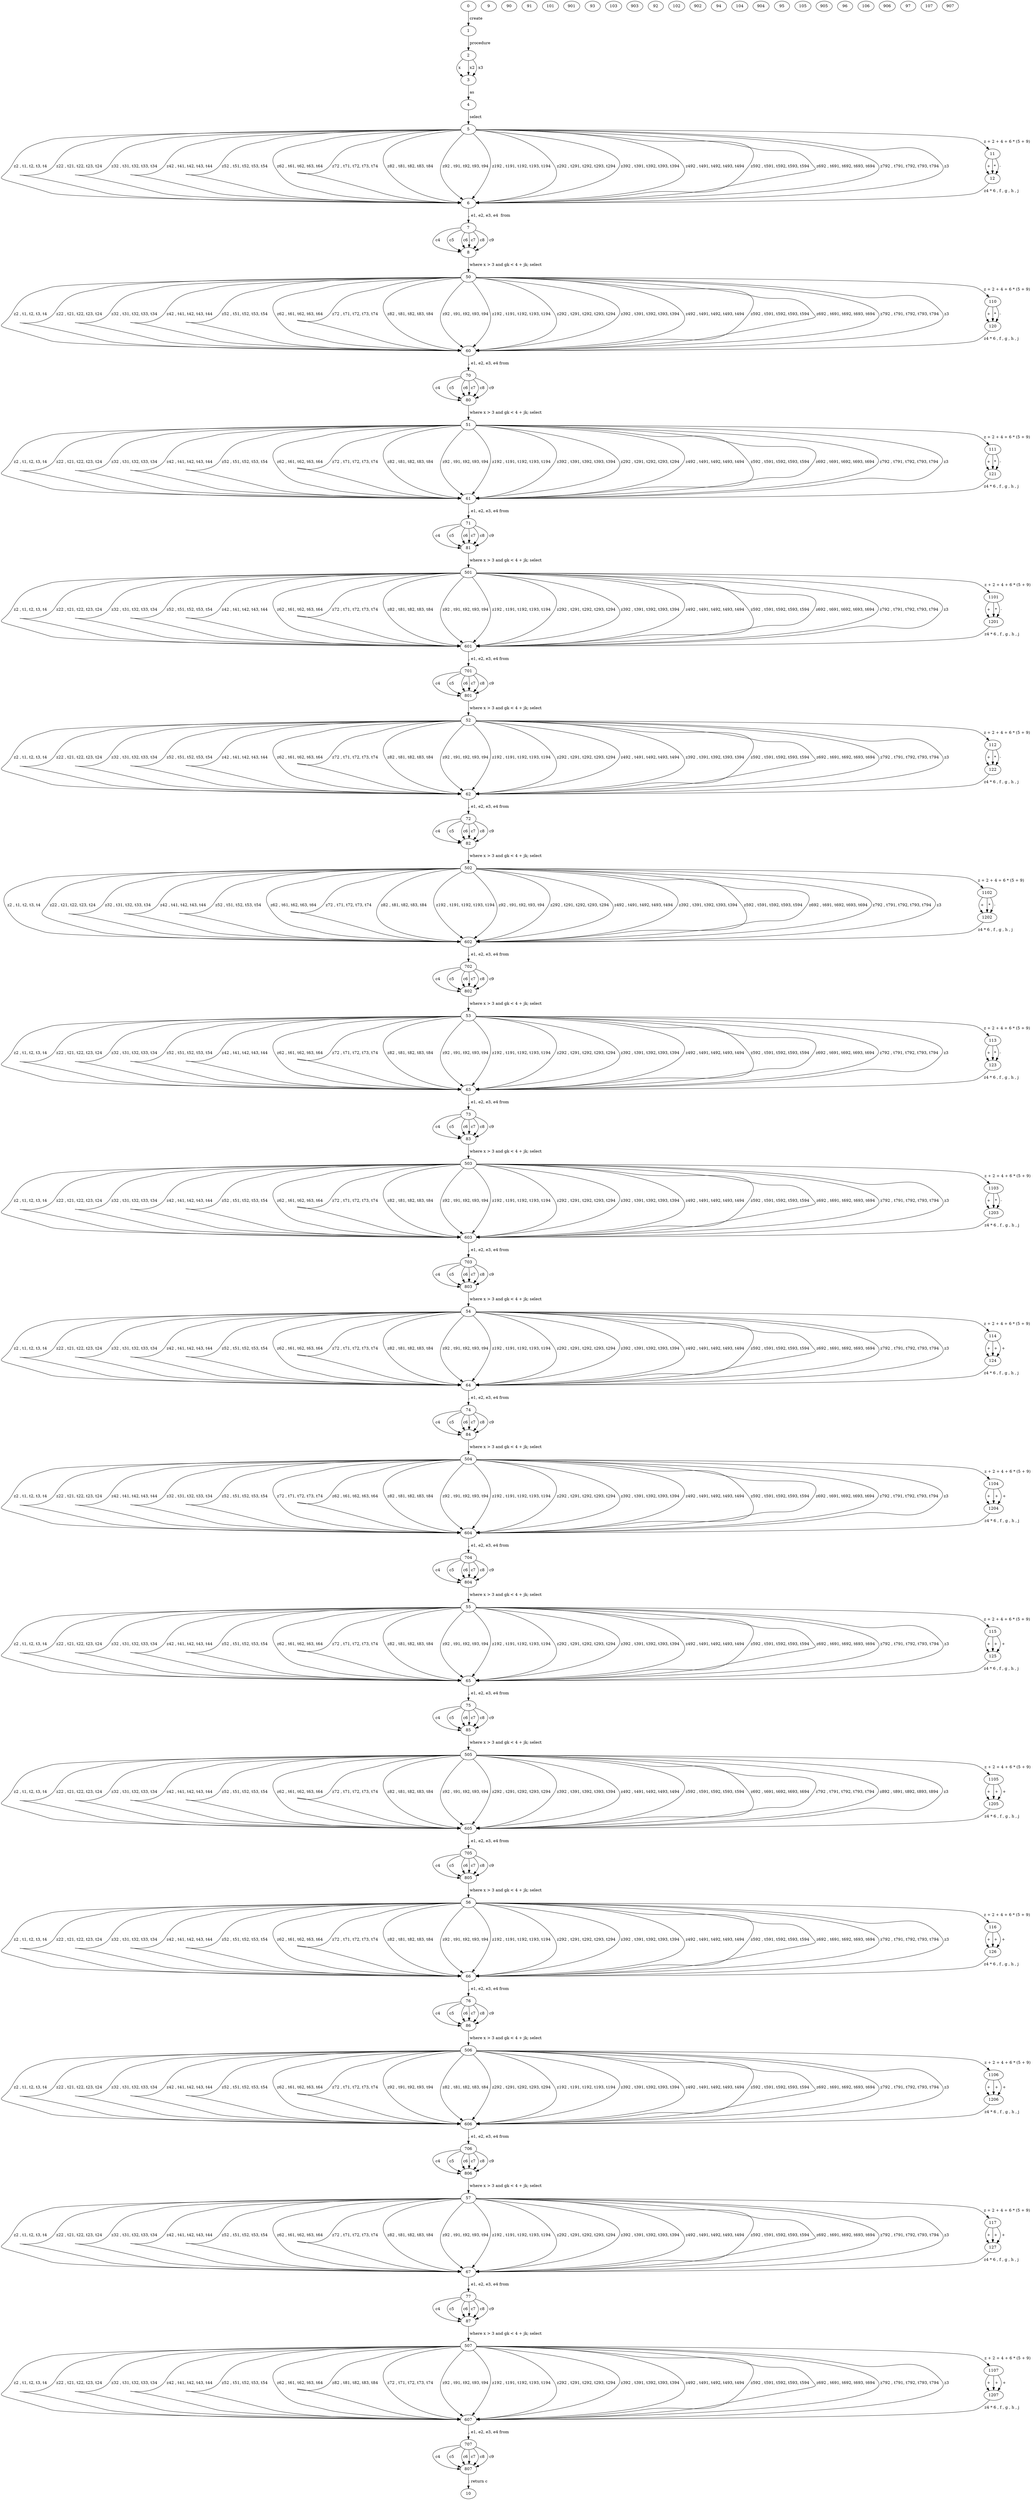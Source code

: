 digraph G
{
0;1;2;3;4;5;6;7;8;9;10;11;12;
50;60;70;80;90;110;120;
51;61;71;81;91;101;111;121;
501;601;701;801;901;1101;1201;

53;63;73;83;93;103;113;123;
503;603;703;803;903;1103;1203;

52;62;72;82;92;102;112;122;
502;602;702;802;902;1102;1202;

54;64;74;84;94;104;114;124;
504;604;704;804;904;1104;1204;

55;65;75;85;95;105;115;125;
505;605;705;805;905;1105;1205;

56;66;76;86;96;106;116;126;
506;606;706;806;906;1106;1206;

57;67;77;87;97;107;117;127;
507;607;707;807;907;1107;1207;


0->1 [label=" create "];
1->2 [label=" procedure"];
2->3 [label=" x "];
2->3 [label=" x2 "];
2->3 [label=" x3 "];
3->4 [label=" as "];

4->5 [label=" select "];
5->11 [label=" z + 2 + 4 + 6 * (5 + 9) "];
11->12 [label=" + "];11->12 [label=" * "];11->12 [label=" - "];
12->6 [label=" z4 * 6 , f , g , h , j "];
5->6 [label=" z2 , t1, t2, t3, t4 "];5->6 [label=" z22 , t21, t22, t23, t24 "];5->6 [label=" z32 , t31, t32, t33, t34 "];5->6 [label=" z42 , t41, t42, t43, t44 "];
5->6 [label=" z52 , t51, t52, t53, t54 "];5->6 [label=" z62 , t61, t62, t63, t64 "];5->6 [label=" z72 , t71, t72, t73, t74 "];5->6 [label=" z82 , t81, t82, t83, t84 "];
5->6 [label=" z92 , t91, t92, t93, t94 "];5->6 [label=" z192 , t191, t192, t193, t194 "];5->6 [label=" z292 , t291, t292, t293, t294 "];5->6 [label=" z392 , t391, t392, t393, t394 "];
5->6 [label=" z492 , t491, t492, t493, t494 "];5->6 [label=" z592 , t591, t592, t593, t594 "];5->6 [label=" z692 , t691, t692, t693, t694 "];5->6 [label=" z792 , t791, t792, t793, t794 "];
5->6 [label=" z3 "];
6->7 [label=", e1, e2, e3, e4  from "];
7->8 [label=" c4 "];
7->8 [label=" c5 "];
7->8 [label=" c6 "];
7->8 [label=" c7 "];
7->8 [label=" c8 "];
7->8 [label=" c9 "];
8->50 [label=" where x > 3 and gk < 4 + jk; select"];
50->110 [label=" z + 2 + 4 + 6 * (5 + 9) "];
110->120 [label=" + "];110->120 [label=" * "];110->120 [label=" - "];
120->60 [label=" z4 * 6 , f , g , h , j "];
50->60 [label=" z2 , t1, t2, t3, t4 "];50->60 [label=" z22 , t21, t22, t23, t24 "];50->60 [label=" z32 , t31, t32, t33, t34 "];50->60 [label=" z42 , t41, t42, t43, t44 "];
50->60 [label=" z52 , t51, t52, t53, t54 "];50->60 [label=" z62 , t61, t62, t63, t64 "];50->60 [label=" z72 , t71, t72, t73, t74 "];50->60 [label=" z82 , t81, t82, t83, t84 "];
50->60 [label=" z92 , t91, t92, t93, t94 "];50->60 [label=" z192 , t191, t192, t193, t194 "];50->60 [label=" z292 , t291, t292, t293, t294 "];50->60 [label=" z392 , t391, t392, t393, t394 "];
50->60 [label=" z492 , t491, t492, t493, t494 "];50->60 [label=" z592 , t591, t592, t593, t594 "];50->60 [label=" z692 , t691, t692, t693, t694 "];50->60 [label=" z792 , t791, t792, t793, t794 "];

50->60 [label=" z3 "];
60->70 [label=", e1, e2, e3, e4 from "];
70->80 [label=" c4 "];
70->80 [label=" c5 "];
70->80 [label=" c6 "];
70->80 [label=" c7 "];
70->80 [label=" c8 "];
70->80 [label=" c9 "];

80->51 [label=" where x > 3 and gk < 4 + jk; select"];
51->111 [label=" z + 2 + 4 + 6 * (5 + 9) "];
111->121 [label=" + "];111->121 [label=" * "];111->121 [label=" - "];
121->61 [label=" z4 * 6 , f , g , h , j "];
51->61 [label=" z2 , t1, t2, t3, t4 "];51->61 [label=" z22 , t21, t22, t23, t24 "];51->61 [label=" z32 , t31, t32, t33, t34 "];51->61 [label=" z42 , t41, t42, t43, t44 "];
51->61 [label=" z52 , t51, t52, t53, t54 "];51->61 [label=" z62 , t61, t62, t63, t64 "];51->61 [label=" z72 , t71, t72, t73, t74 "];51->61 [label=" z82 , t81, t82, t83, t84 "];
51->61 [label=" z92 , t91, t92, t93, t94 "];51->61 [label=" z192 , t191, t192, t193, t194 "];51->61 [label=" z392 , t391, t392, t393, t394 "];51->61 [label=" z292 , t291, t292, t293, t294 "];
51->61 [label=" z492 , t491, t492, t493, t494 "];51->61 [label=" z592 , t591, t592, t593, t594 "];51->61 [label=" z692 , t691, t692, t693, t694 "];51->61 [label=" z792 , t791, t792, t793, t794 "];

51->61 [label=" z3 "];
61->71 [label=", e1, e2, e3, e4 from "];
71->81 [label=" c4 "];
71->81 [label=" c5 "];
71->81 [label=" c6 "];
71->81 [label=" c7 "];
71->81 [label=" c8 "];
71->81 [label=" c9 "];
81->501 [label=" where x > 3 and gk < 4 + jk; select"];
501->1101 [label=" z + 2 + 4 + 6 * (5 + 9) "];
1101->1201 [label=" + "];1101->1201 [label=" * "];1101->1201 [label=" - "];
1201->601 [label=" z4 * 6 , f , g , h , j "];
501->601 [label=" z2 , t1, t2, t3, t4 "];501->601 [label=" z22 , t21, t22, t23, t24 "];501->601 [label=" z32 , t31, t32, t33, t34 "];501->601 [label=" z52 , t51, t52, t53, t54 "];
501->601 [label=" z42 , t41, t42, t43, t44 "];501->601 [label=" z62 , t61, t62, t63, t64 "];501->601 [label=" z72 , t71, t72, t73, t74 "];501->601 [label=" z82 , t81, t82, t83, t84 "];
501->601 [label=" z92 , t91, t92, t93, t94 "];501->601 [label=" z192 , t191, t192, t193, t194 "];501->601 [label=" z292 , t291, t292, t293, t294 "];501->601 [label=" z392 , t391, t392, t393, t394 "];
501->601 [label=" z492 , t491, t492, t493, t494 "];501->601 [label=" z592 , t591, t592, t593, t594 "];501->601 [label=" z692 , t691, t692, t693, t694 "];501->601 [label=" z792 , t791, t792, t793, t794 "];

501->601 [label=" z3 "];
601->701 [label=", e1, e2, e3, e4 from "];
701->801 [label=" c4 "];
701->801 [label=" c5 "];
701->801 [label=" c6 "];
701->801 [label=" c7 "];
701->801 [label=" c8 "];
701->801 [label=" c9 "];

801->52 [label=" where x > 3 and gk < 4 + jk; select"];
52->112 [label=" z + 2 + 4 + 6 * (5 + 9) "];
112->122 [label=" + "];112->122 [label=" * "];112->122 [label=" - "];
122->62 [label=" z4 * 6 , f , g , h , j "];
52->62 [label=" z2 , t1, t2, t3, t4 "];52->62 [label=" z22 , t21, t22, t23, t24 "];52->62 [label=" z32 , t31, t32, t33, t34 "];52->62 [label=" z52 , t51, t52, t53, t54 "];
52->62 [label=" z42 , t41, t42, t43, t44 "];52->62 [label=" z62 , t61, t62, t63, t64 "];52->62 [label=" z72 , t71, t72, t73, t74 "];52->62 [label=" z82 , t81, t82, t83, t84 "];
52->62 [label=" z92 , t91, t92, t93, t94 "];52->62 [label=" z192 , t191, t192, t193, t194 "];52->62 [label=" z292 , t291, t292, t293, t294 "];52->62 [label=" z492 , t491, t492, t493, t494 "];
52->62 [label=" z392 , t391, t392, t393, t394 "];52->62 [label=" z592 , t591, t592, t593, t594 "];52->62 [label=" z692 , t691, t692, t693, t694 "];52->62 [label=" z792 , t791, t792, t793, t794 "];

52->62 [label=" z3 "];
62->72 [label=", e1, e2, e3, e4 from "];
72->82 [label=" c4 "];
72->82 [label=" c5 "];
72->82 [label=" c6 "];
72->82 [label=" c7 "];
72->82 [label=" c8 "];
72->82 [label=" c9 "];
82->502 [label=" where x > 3 and gk < 4 + jk; select"];
502->1102 [label=" z + 2 + 4 + 6 * (5 + 9) "];
1102->1202 [label=" + "];1102->1202 [label=" * "];1102->1202 [label=" - "];
1202->602 [label=" z4 * 6 , f , g , h , j "];
502->602 [label=" z2 , t1, t2, t3, t4 "];502->602 [label=" z22 , t21, t22, t23, t24 "];502->602 [label=" z32 , t31, t32, t33, t34 "];502->602 [label=" z42 , t41, t42, t43, t44 "];
502->602 [label=" z52 , t51, t52, t53, t54 "];502->602 [label=" z62 , t61, t62, t63, t64 "];502->602 [label=" z72 , t71, t72, t73, t74 "];502->602 [label=" z82 , t81, t82, t83, t84 "];
502->602 [label=" z192 , t191, t192, t193, t194 "];502->602 [label=" z92 , t91, t92, t93, t94 "];502->602 [label=" z292 , t291, t292, t293, t294 "];502->602 [label=" z492 , t491, t492, t493, t494 "];
502->602 [label=" z392 , t391, t392, t393, t394 "];502->602 [label=" z592 , t591, t592, t593, t594 "];502->602 [label=" z692 , t691, t692, t693, t694 "];502->602 [label=" z792 , t791, t792, t793, t794 "];

502->602 [label=" z3 "];
602->702 [label=", e1, e2, e3, e4 from "];
702->802 [label=" c4 "];
702->802 [label=" c5 "];
702->802 [label=" c6 "];
702->802 [label=" c7 "];
702->802 [label=" c8 "];
702->802 [label=" c9 "];

802->53 [label=" where x > 3 and gk < 4 + jk; select"];
53->113 [label=" z + 2 + 4 + 6 * (5 + 9) "];
113->123 [label=" + "];113->123 [label=" * "];113->123 [label=" - "];
123->63 [label=" z4 * 6 , f , g , h , j "];
53->63 [label=" z2 , t1, t2, t3, t4 "];53->63 [label=" z22 , t21, t22, t23, t24 "];53->63 [label=" z32 , t31, t32, t33, t34 "];53->63 [label=" z52 , t51, t52, t53, t54 "];
53->63 [label=" z42 , t41, t42, t43, t44 "];53->63 [label=" z62 , t61, t62, t63, t64 "];53->63 [label=" z72 , t71, t72, t73, t74 "];53->63 [label=" z82 , t81, t82, t83, t84 "];
53->63 [label=" z92 , t91, t92, t93, t94 "];53->63 [label=" z192 , t191, t192, t193, t194 "];53->63 [label=" z292 , t291, t292, t293, t294 "];53->63 [label=" z392 , t391, t392, t393, t394 "];
53->63 [label=" z492 , t491, t492, t493, t494 "];53->63 [label=" z592 , t591, t592, t593, t594 "];53->63 [label=" z692 , t691, t692, t693, t694 "];53->63 [label=" z792 , t791, t792, t793, t794 "];

53->63 [label=" z3 "];
63->73 [label=", e1, e2, e3, e4 from "];
73->83 [label=" c4 "];
73->83 [label=" c5 "];
73->83 [label=" c6 "];
73->83 [label=" c7 "];
73->83 [label=" c8 "];
73->83 [label=" c9 "];
83->503 [label=" where x > 3 and gk < 4 + jk; select"];
503->1103 [label=" z + 2 + 4 + 6 * (5 + 9) "];
1103->1203 [label=" + "];1103->1203 [label=" * "];1103->1203 [label=" - "];
1203->603 [label=" z4 * 6 , f , g , h , j "];
503->603 [label=" z2 , t1, t2, t3, t4 "];503->603 [label=" z22 , t21, t22, t23, t24 "];503->603 [label=" z32 , t31, t32, t33, t34 "];503->603 [label=" z42 , t41, t42, t43, t44 "];
503->603 [label=" z52 , t51, t52, t53, t54 "];503->603 [label=" z62 , t61, t62, t63, t64 "];503->603 [label=" z72 , t71, t72, t73, t74 "];503->603 [label=" z82 , t81, t82, t83, t84 "];
503->603 [label=" z92 , t91, t92, t93, t94 "];503->603 [label=" z192 , t191, t192, t193, t194 "];503->603 [label=" z292 , t291, t292, t293, t294 "];503->603 [label=" z392 , t391, t392, t393, t394 "];
503->603 [label=" z492 , t491, t492, t493, t494 "];503->603 [label=" z592 , t591, t592, t593, t594 "];503->603 [label=" z692 , t691, t692, t693, t694 "];503->603 [label=" z792 , t791, t792, t793, t794 "];

503->603 [label=" z3 "];
603->703 [label=", e1, e2, e3, e4 from "];
703->803 [label=" c4 "];
703->803 [label=" c5 "];
703->803 [label=" c6 "];
703->803 [label=" c7 "];
703->803 [label=" c8 "];
703->803 [label=" c9 "];



803->54 [label=" where x > 3 and gk < 4 + jk; select"];
54->114 [label=" z + 2 + 4 + 6 * (5 + 9) "];
114->124 [label=" + "];114->124 [label=" + "];114->124 [label=" + "];
124->64 [label=" z4 * 6 , f , g , h , j "];
54->64 [label=" z2 , t1, t2, t3, t4 "];54->64 [label=" z22 , t21, t22, t23, t24 "];54->64 [label=" z32 , t31, t32, t33, t34 "];54->64 [label=" z42 , t41, t42, t43, t44 "];
54->64 [label=" z52 , t51, t52, t53, t54 "];54->64 [label=" z62 , t61, t62, t63, t64 "];54->64 [label=" z72 , t71, t72, t73, t74 "];54->64 [label=" z82 , t81, t82, t83, t84 "];
54->64 [label=" z92 , t91, t92, t93, t94 "];54->64 [label=" z192 , t191, t192, t193, t194 "];54->64 [label=" z292 , t291, t292, t293, t294 "];54->64 [label=" z392 , t391, t392, t393, t394 "];
54->64 [label=" z492 , t491, t492, t493, t494 "];54->64 [label=" z592 , t591, t592, t593, t594 "];54->64 [label=" z692 , t691, t692, t693, t694 "];54->64 [label=" z792 , t791, t792, t793, t794 "];

54->64 [label=" z3 "];
64->74 [label=", e1, e2, e3, e4 from "];
74->84 [label=" c4 "];
74->84 [label=" c5 "];
74->84 [label=" c6 "];
74->84 [label=" c7 "];
74->84 [label=" c8 "];
74->84 [label=" c9 "];
84->504 [label=" where x > 3 and gk < 4 + jk; select"];
504->1104 [label=" z + 2 + 4 + 6 * (5 + 9) "];
1104->1204 [label=" + "];1104->1204 [label=" + "];1104->1204 [label=" + "];
1204->604 [label=" z4 * 6 , f , g , h , j "];
504->604 [label=" z2 , t1, t2, t3, t4 "];504->604 [label=" z22 , t21, t22, t23, t24 "];504->604 [label=" z42 , t41, t42, t43, t44 "];504->604 [label=" z32 , t31, t32, t33, t34 "];
504->604 [label=" z52 , t51, t52, t53, t54 "];504->604 [label=" z72 , t71, t72, t73, t74 "];504->604 [label=" z62 , t61, t62, t63, t64 "];504->604 [label=" z82 , t81, t82, t83, t84 "];
504->604 [label=" z92 , t91, t92, t93, t94 "];504->604 [label=" z192 , t191, t192, t193, t194 "];504->604 [label=" z292 , t291, t292, t293, t294 "];504->604 [label=" z392 , t391, t392, t393, t394 "];
504->604 [label=" z492 , t491, t492, t493, t494 "];504->604 [label=" z592 , t591, t592, t593, t594 "];504->604 [label=" z692 , t691, t692, t693, t694 "];504->604 [label=" z792 , t791, t792, t793, t794 "];

504->604 [label=" z3 "];
604->704 [label=", e1, e2, e3, e4 from "];
704->804 [label=" c4 "];
704->804 [label=" c5 "];
704->804 [label=" c6 "];
704->804 [label=" c7 "];
704->804 [label=" c8 "];
704->804 [label=" c9 "];

804->55 [label=" where x > 3 and gk < 4 + jk; select"];
55->115 [label=" z + 2 + 4 + 6 * (5 + 9) "];
115->125 [label=" + "];115->125 [label=" + "];115->125 [label=" + "];
125->65 [label=" z4 * 6 , f , g , h , j "];
55->65 [label=" z2 , t1, t2, t3, t4 "];55->65 [label=" z22 , t21, t22, t23, t24 "];55->65 [label=" z32 , t31, t32, t33, t34 "];55->65 [label=" z42 , t41, t42, t43, t44 "];
55->65 [label=" z52 , t51, t52, t53, t54 "];55->65 [label=" z62 , t61, t62, t63, t64 "];55->65 [label=" z72 , t71, t72, t73, t74 "];55->65 [label=" z82 , t81, t82, t83, t84 "];
55->65 [label=" z92 , t91, t92, t93, t94 "];55->65 [label=" z192 , t191, t192, t193, t194 "];55->65 [label=" z292 , t291, t292, t293, t294 "];55->65 [label=" z392 , t391, t392, t393, t394 "];
55->65 [label=" z492 , t491, t492, t493, t494 "];55->65 [label=" z592 , t591, t592, t593, t594 "];55->65 [label=" z692 , t691, t692, t693, t694 "];55->65 [label=" z792 , t791, t792, t793, t794 "];

55->65 [label=" z3 "];
65->75 [label=", e1, e2, e3, e4 from "];
75->85 [label=" c4 "];
75->85 [label=" c5 "];
75->85 [label=" c6 "];
75->85 [label=" c7 "];
75->85 [label=" c8 "];
75->85 [label=" c9 "];
85->505 [label=" where x > 3 and gk < 4 + jk; select"];
505->1105 [label=" z + 2 + 4 + 6 * (5 + 9) "];
1105->1205 [label=" + "];1105->1205 [label=" + "];1105->1205 [label=" + "];
1205->605 [label=" z4 * 6 , f , g , h , j "];
505->605[label=" z2 , t1, t2, t3, t4 "];505->605[label=" z22 , t21, t22, t23, t24 "];505->605[label=" z32 , t31, t32, t33, t34 "];505->605[label=" z42 , t41, t42, t43, t44 "];
505->605[label=" z52 , t51, t52, t53, t54 "];505->605[label=" z62 , t61, t62, t63, t64 "];505->605[label=" z72 , t71, t72, t73, t74 "];505->605[label=" z82 , t81, t82, t83, t84 "];
505->605[label=" z92 , t91, t92, t93, t94 "];505->605[label=" z292 , t291, t292, t293, t294 "];505->605[label=" z392 , t391, t392, t393, t394 "];505->605[label=" z492 , t491, t492, t493, t494 "];
505->605[label=" z592 , t591, t592, t593, t594 "];505->605[label=" z692 , t691, t692, t693, t694 "];505->605[label=" z792 , t791, t792, t793, t794 "];505->605[label=" z892 , t891, t892, t893, t894 "];

505->605 [label=" z3 "];
605->705 [label=", e1, e2, e3, e4 from "];
705->805 [label=" c4 "];
705->805 [label=" c5 "];
705->805 [label=" c6 "];
705->805 [label=" c7 "];
705->805 [label=" c8 "];
705->805 [label=" c9 "];

805->56 [label=" where x > 3 and gk < 4 + jk; select"];
56->116 [label=" z + 2 + 4 + 6 * (5 + 9) "];
116->126 [label=" + "];116->126 [label=" + "];116->126 [label=" + "];
126->66 [label=" z4 * 6 , f , g , h , j "];
56->66 [label=" z2 , t1, t2, t3, t4 "];56->66 [label=" z22 , t21, t22, t23, t24 "];56->66 [label=" z32 , t31, t32, t33, t34 "];56->66 [label=" z42 , t41, t42, t43, t44 "];
56->66 [label=" z52 , t51, t52, t53, t54 "];56->66 [label=" z62 , t61, t62, t63, t64 "];56->66 [label=" z72 , t71, t72, t73, t74 "];56->66 [label=" z82 , t81, t82, t83, t84 "];
56->66 [label=" z92 , t91, t92, t93, t94 "];56->66 [label=" z192 , t191, t192, t193, t194 "];56->66 [label=" z292 , t291, t292, t293, t294 "];56->66 [label=" z392 , t391, t392, t393, t394 "];
56->66 [label=" z492 , t491, t492, t493, t494 "];56->66 [label=" z592 , t591, t592, t593, t594 "];56->66 [label=" z692 , t691, t692, t693, t694 "];56->66 [label=" z792 , t791, t792, t793, t794 "];

56->66 [label=" z3 "];
66->76 [label=", e1, e2, e3, e4 from "];
76->86 [label=" c4 "];
76->86 [label=" c5 "];
76->86 [label=" c6 "];
76->86 [label=" c7 "];
76->86 [label=" c8 "];
76->86 [label=" c9 "];
86->506 [label=" where x > 3 and gk < 4 + jk; select"];
506->1106 [label=" z + 2 + 4 + 6 * (5 + 9) "];
1106->1206 [label=" + "];1106->1206 [label=" + "];1106->1206 [label=" + "];
1206->606 [label=" z4 * 6 , f , g , h , j "];
506->606 [label=" z2 , t1, t2, t3, t4 "];506->606 [label=" z22 , t21, t22, t23, t24 "];506->606 [label=" z32 , t31, t32, t33, t34 "];506->606 [label=" z42 , t41, t42, t43, t44 "];
506->606 [label=" z52 , t51, t52, t53, t54 "];506->606 [label=" z62 , t61, t62, t63, t64 "];506->606 [label=" z72 , t71, t72, t73, t74 "];506->606 [label=" z92 , t91, t92, t93, t94 "];
506->606 [label=" z82 , t81, t82, t83, t84 "];506->606 [label=" z292 , t291, t292, t293, t294 "];506->606 [label=" z192 , t191, t192, t193, t194 "];506->606 [label=" z392 , t391, t392, t393, t394 "];
506->606 [label=" z492 , t491, t492, t493, t494 "];506->606 [label=" z592 , t591, t592, t593, t594 "];506->606 [label=" z692 , t691, t692, t693, t694 "];506->606 [label=" z792 , t791, t792, t793, t794 "];

506->606 [label=" z3 "];
606->706 [label=", e1, e2, e3, e4 from "];
706->806 [label=" c4 "];
706->806 [label=" c5 "];
706->806 [label=" c6 "];
706->806 [label=" c7 "];
706->806 [label=" c8 "];
706->806 [label=" c9 "];

806->57 [label=" where x > 3 and gk < 4 + jk; select"];
57->117 [label=" z + 2 + 4 + 6 * (5 + 9) "];
117->127 [label=" + "];117->127 [label=" + "];117->127 [label=" + "];
127->67 [label=" z4 * 6 , f , g , h , j "];
57->67 [label=" z2 , t1, t2, t3, t4 "];57->67 [label=" z22 , t21, t22, t23, t24 "];57->67 [label=" z32 , t31, t32, t33, t34 "];57->67 [label=" z42 , t41, t42, t43, t44 "];
57->67 [label=" z52 , t51, t52, t53, t54 "];57->67 [label=" z62 , t61, t62, t63, t64 "];57->67 [label=" z72 , t71, t72, t73, t74 "];57->67 [label=" z82 , t81, t82, t83, t84 "];
57->67 [label=" z92 , t91, t92, t93, t94 "];57->67 [label=" z192 , t191, t192, t193, t194 "];57->67 [label=" z292 , t291, t292, t293, t294 "];57->67 [label=" z392 , t391, t392, t393, t394 "];
57->67 [label=" z492 , t491, t492, t493, t494 "];57->67 [label=" z592 , t591, t592, t593, t594 "];57->67 [label=" z692 , t691, t692, t693, t694 "];57->67 [label=" z792 , t791, t792, t793, t794 "];

57->67 [label=" z3 "];
67->77 [label=", e1, e2, e3, e4 from "];
77->87 [label=" c4 "];
77->87 [label=" c5 "];
77->87 [label=" c6 "];
77->87 [label=" c7 "];
77->87 [label=" c8 "];
77->87 [label=" c9 "];
87->507 [label=" where x > 3 and gk < 4 + jk; select"];
507->1107 [label=" z + 2 + 4 + 6 * (5 + 9) "];
1107->1207 [label=" + "];1107->1207 [label=" + "];1107->1207 [label=" + "];
1207->607 [label=" z4 * 6 , f , g , h , j "];
507->607 [label=" z2 , t1, t2, t3, t4 "];507->607 [label=" z22 , t21, t22, t23, t24 "];507->607 [label=" z32 , t31, t32, t33, t34 "];507->607 [label=" z42 , t41, t42, t43, t44 "];
507->607 [label=" z52 , t51, t52, t53, t54 "];507->607 [label=" z62 , t61, t62, t63, t64 "];507->607 [label=" z82 , t81, t82, t83, t84 "];507->607 [label=" z72 , t71, t72, t73, t74 "];
507->607 [label=" z92 , t91, t92, t93, t94 "];507->607 [label=" z192 , t191, t192, t193, t194 "];507->607 [label=" z292 , t291, t292, t293, t294 "];507->607 [label=" z392 , t391, t392, t393, t394 "];
507->607 [label=" z492 , t491, t492, t493, t494 "];507->607 [label=" z592 , t591, t592, t593, t594 "];507->607 [label=" z692 , t691, t692, t693, t694 "];507->607 [label=" z792 , t791, t792, t793, t794 "];

507->607 [label=" z3 "];
607->707 [label=", e1, e2, e3, e4 from "];
707->807 [label=" c4 "];
707->807 [label=" c5 "];
707->807 [label=" c6 "];
707->807 [label=" c7 "];
707->807 [label=" c8 "];
707->807 [label=" c9 "];


807->10 [label="; return c "];
}